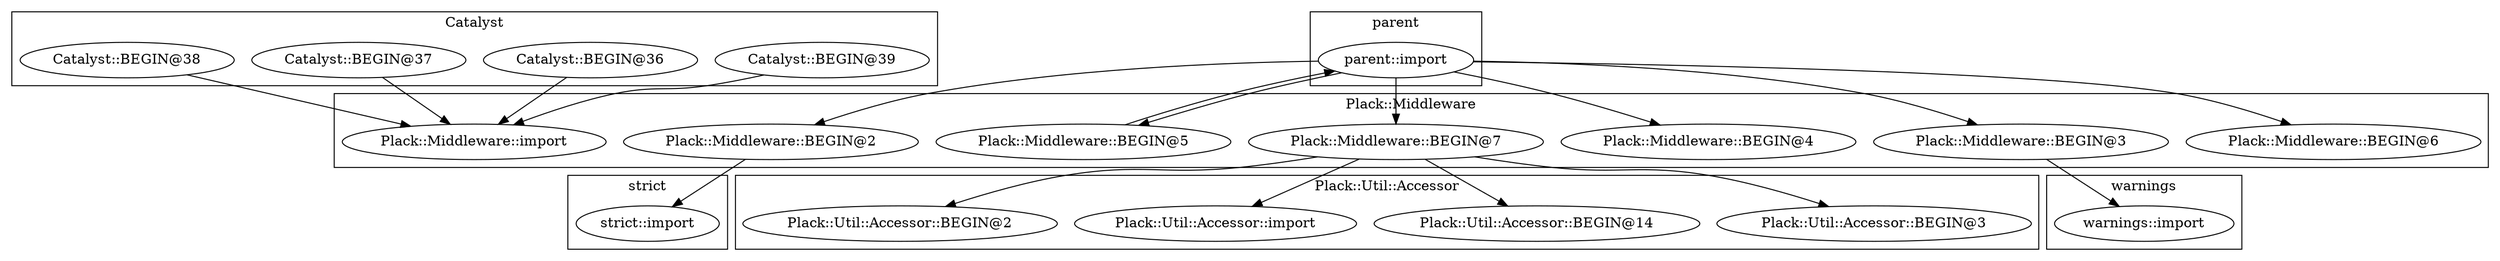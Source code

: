 digraph {
graph [overlap=false]
subgraph cluster_Catalyst {
	label="Catalyst";
	"Catalyst::BEGIN@39";
	"Catalyst::BEGIN@36";
	"Catalyst::BEGIN@37";
	"Catalyst::BEGIN@38";
}
subgraph cluster_warnings {
	label="warnings";
	"warnings::import";
}
subgraph cluster_Plack_Util_Accessor {
	label="Plack::Util::Accessor";
	"Plack::Util::Accessor::BEGIN@3";
	"Plack::Util::Accessor::BEGIN@14";
	"Plack::Util::Accessor::import";
	"Plack::Util::Accessor::BEGIN@2";
}
subgraph cluster_parent {
	label="parent";
	"parent::import";
}
subgraph cluster_Plack_Middleware {
	label="Plack::Middleware";
	"Plack::Middleware::BEGIN@2";
	"Plack::Middleware::BEGIN@4";
	"Plack::Middleware::BEGIN@7";
	"Plack::Middleware::BEGIN@5";
	"Plack::Middleware::BEGIN@3";
	"Plack::Middleware::BEGIN@6";
	"Plack::Middleware::import";
}
subgraph cluster_strict {
	label="strict";
	"strict::import";
}
"Plack::Middleware::BEGIN@7" -> "Plack::Util::Accessor::BEGIN@14";
"parent::import" -> "Plack::Middleware::BEGIN@3";
"Catalyst::BEGIN@36" -> "Plack::Middleware::import";
"Catalyst::BEGIN@39" -> "Plack::Middleware::import";
"Catalyst::BEGIN@37" -> "Plack::Middleware::import";
"Catalyst::BEGIN@38" -> "Plack::Middleware::import";
"Plack::Middleware::BEGIN@7" -> "Plack::Util::Accessor::BEGIN@2";
"parent::import" -> "Plack::Middleware::BEGIN@7";
"Plack::Middleware::BEGIN@2" -> "strict::import";
"parent::import" -> "Plack::Middleware::BEGIN@5";
"Plack::Middleware::BEGIN@7" -> "Plack::Util::Accessor::BEGIN@3";
"Plack::Middleware::BEGIN@3" -> "warnings::import";
"Plack::Middleware::BEGIN@7" -> "Plack::Util::Accessor::import";
"parent::import" -> "Plack::Middleware::BEGIN@6";
"parent::import" -> "Plack::Middleware::BEGIN@4";
"Plack::Middleware::BEGIN@5" -> "parent::import";
"parent::import" -> "Plack::Middleware::BEGIN@2";
}
